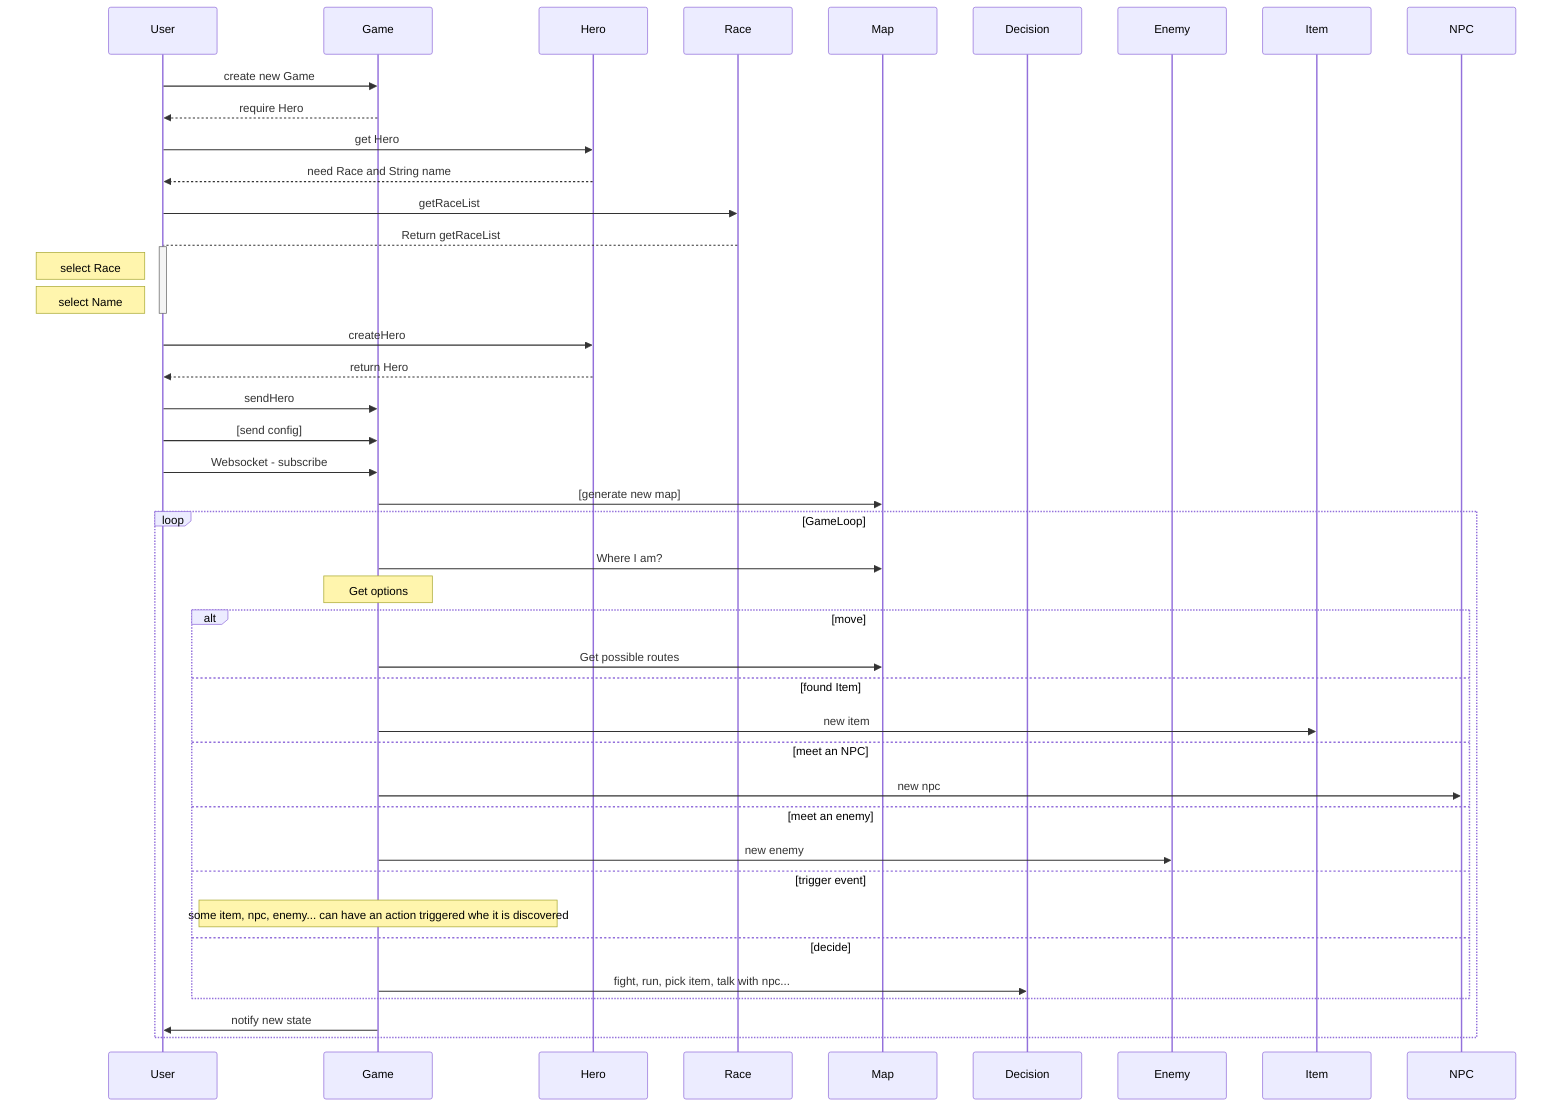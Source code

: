 sequenceDiagram
  participant User
  participant Game
  participant Hero
  participant Race
  participant Map
  participant Decision
  participant Enemy
  participant Item
  participant NPC

  User->>Game: create new Game
  Game-->>User: require Hero
  User->>Hero: get Hero
  Hero-->>User: need Race and String name
  User->>Race: getRaceList
  Race-->User: Return getRaceList

  activate User
    Note left of User: select Race
    Note left of User: select Name
  deactivate User

  User->>Hero: createHero
  Hero-->>User: return Hero
  User->>Game: sendHero
  User->>Game: [send config]
  User->>Game: Websocket - subscribe
  Game->>Map: [generate new map]
  loop GameLoop
    Game->>Map: Where I am?
    Note over Game: Get options
    alt move
      Game->>Map: Get possible routes
    else found Item
      Game->>Item: new item
    else meet an NPC
      Game->>NPC: new npc
    else meet an enemy
      Game->>Enemy: new enemy
    else trigger event
      Note over Game: some item, npc, enemy... can have an action triggered whe it is discovered
    else decide
      Game->>Decision: fight, run, pick item, talk with npc...
    end

    Game->>User: notify new state
  end